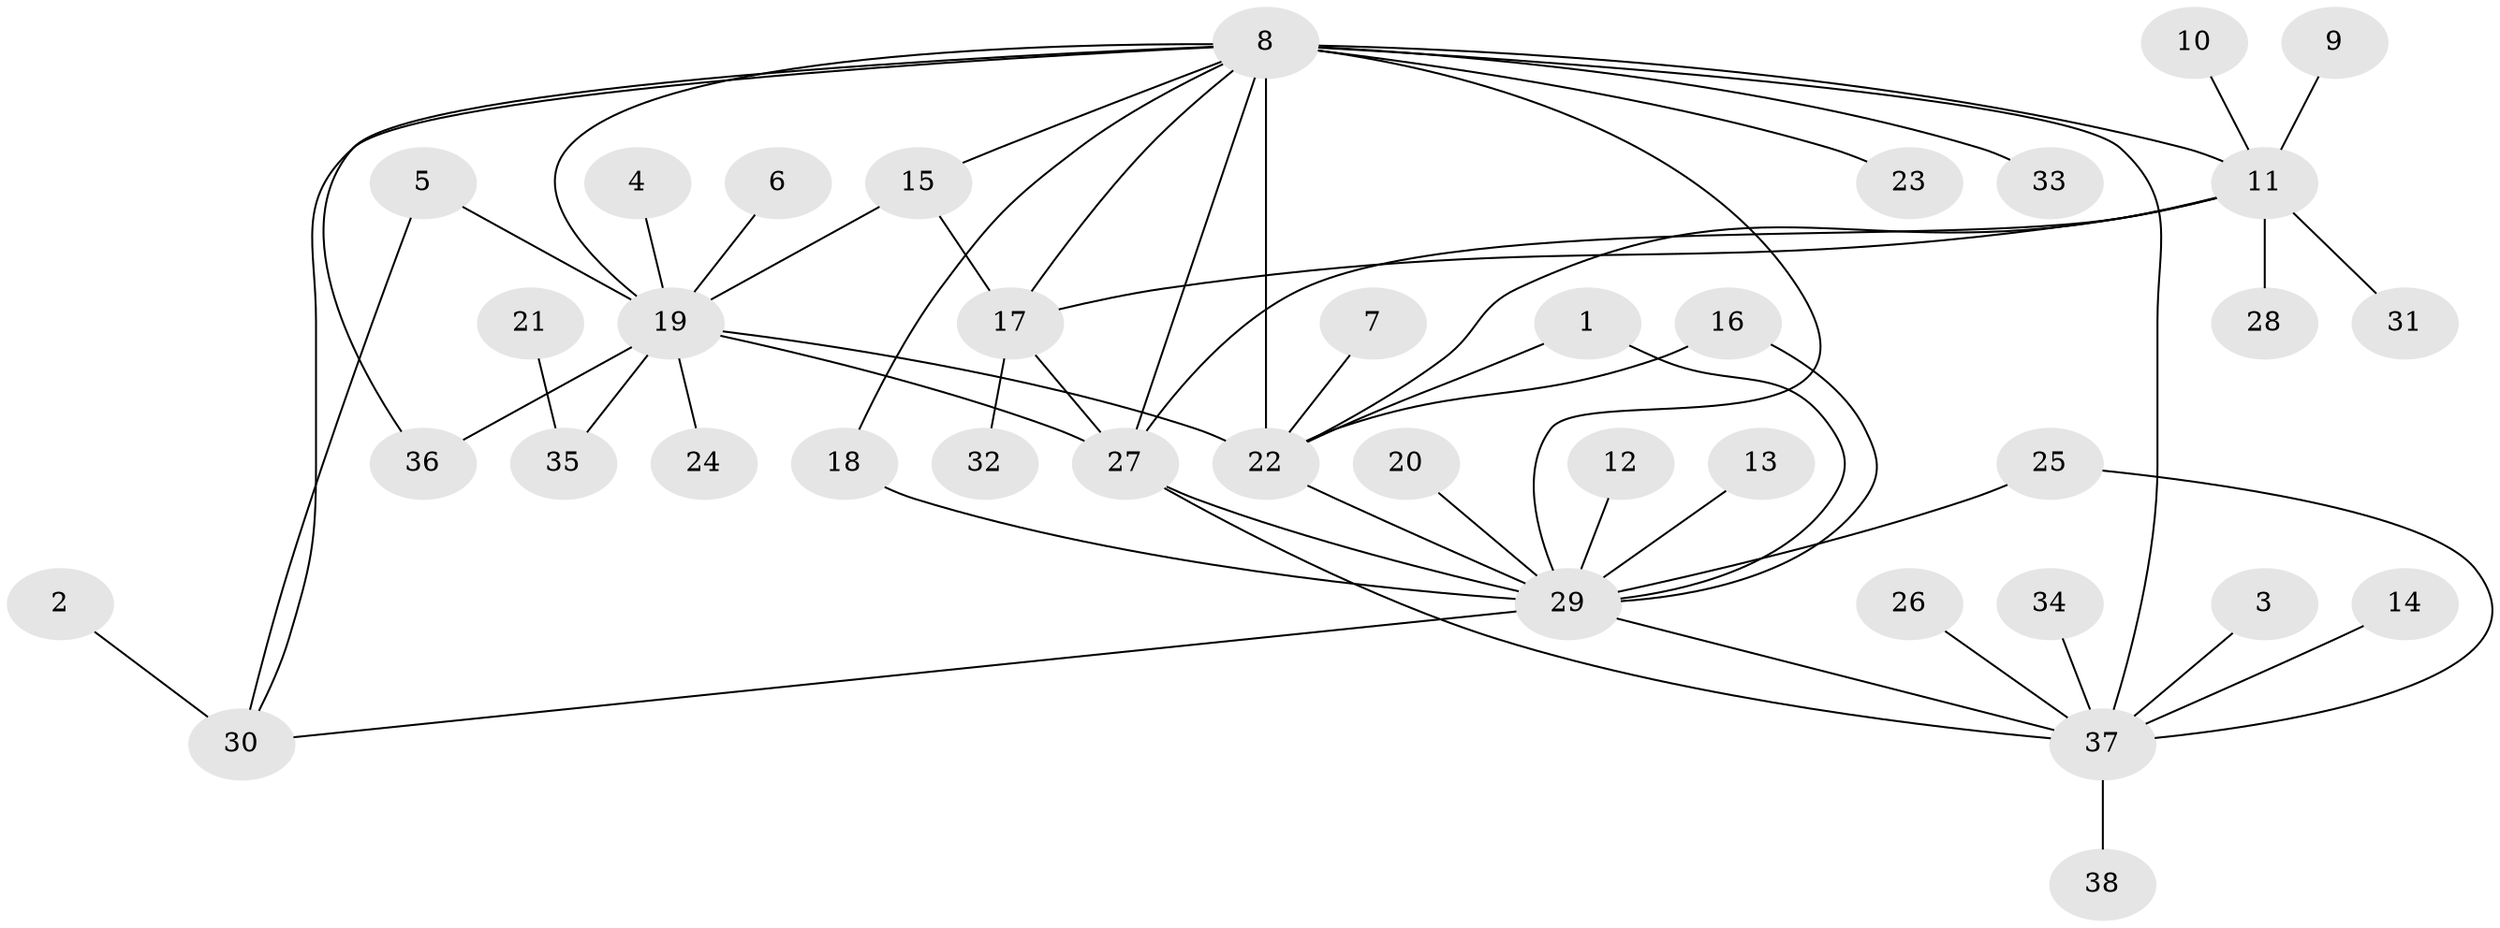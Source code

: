 // original degree distribution, {13: 0.027777777777777776, 17: 0.013888888888888888, 20: 0.013888888888888888, 4: 0.041666666666666664, 6: 0.013888888888888888, 1: 0.5138888888888888, 2: 0.2222222222222222, 5: 0.041666666666666664, 9: 0.013888888888888888, 8: 0.013888888888888888, 3: 0.08333333333333333}
// Generated by graph-tools (version 1.1) at 2025/01/03/09/25 03:01:44]
// undirected, 38 vertices, 56 edges
graph export_dot {
graph [start="1"]
  node [color=gray90,style=filled];
  1;
  2;
  3;
  4;
  5;
  6;
  7;
  8;
  9;
  10;
  11;
  12;
  13;
  14;
  15;
  16;
  17;
  18;
  19;
  20;
  21;
  22;
  23;
  24;
  25;
  26;
  27;
  28;
  29;
  30;
  31;
  32;
  33;
  34;
  35;
  36;
  37;
  38;
  1 -- 22 [weight=1.0];
  1 -- 29 [weight=1.0];
  2 -- 30 [weight=1.0];
  3 -- 37 [weight=1.0];
  4 -- 19 [weight=1.0];
  5 -- 19 [weight=1.0];
  5 -- 30 [weight=1.0];
  6 -- 19 [weight=1.0];
  7 -- 22 [weight=1.0];
  8 -- 11 [weight=1.0];
  8 -- 15 [weight=1.0];
  8 -- 17 [weight=1.0];
  8 -- 18 [weight=1.0];
  8 -- 19 [weight=1.0];
  8 -- 22 [weight=1.0];
  8 -- 23 [weight=1.0];
  8 -- 27 [weight=1.0];
  8 -- 29 [weight=1.0];
  8 -- 30 [weight=1.0];
  8 -- 33 [weight=1.0];
  8 -- 36 [weight=1.0];
  8 -- 37 [weight=3.0];
  9 -- 11 [weight=1.0];
  10 -- 11 [weight=1.0];
  11 -- 17 [weight=1.0];
  11 -- 22 [weight=1.0];
  11 -- 27 [weight=1.0];
  11 -- 28 [weight=1.0];
  11 -- 31 [weight=1.0];
  12 -- 29 [weight=1.0];
  13 -- 29 [weight=1.0];
  14 -- 37 [weight=1.0];
  15 -- 17 [weight=1.0];
  15 -- 19 [weight=1.0];
  16 -- 22 [weight=1.0];
  16 -- 29 [weight=1.0];
  17 -- 27 [weight=1.0];
  17 -- 32 [weight=1.0];
  18 -- 29 [weight=2.0];
  19 -- 22 [weight=1.0];
  19 -- 24 [weight=1.0];
  19 -- 27 [weight=1.0];
  19 -- 35 [weight=2.0];
  19 -- 36 [weight=1.0];
  20 -- 29 [weight=1.0];
  21 -- 35 [weight=1.0];
  22 -- 29 [weight=1.0];
  25 -- 29 [weight=1.0];
  25 -- 37 [weight=1.0];
  26 -- 37 [weight=1.0];
  27 -- 29 [weight=1.0];
  27 -- 37 [weight=1.0];
  29 -- 30 [weight=1.0];
  29 -- 37 [weight=2.0];
  34 -- 37 [weight=2.0];
  37 -- 38 [weight=1.0];
}

